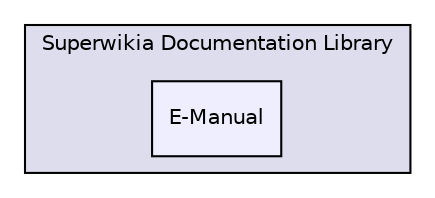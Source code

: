 digraph "Superwikia-Alpha-Codebase/Superwikia-Documentation-Library/Superwikia Documentation Library/E-Manual" {
  compound=true
  node [ fontsize="10", fontname="Helvetica"];
  edge [ labelfontsize="10", labelfontname="Helvetica"];
  subgraph clusterdir_112d5142b4f05e8052401605fb977884 {
    graph [ bgcolor="#ddddee", pencolor="black", label="Superwikia Documentation Library" fontname="Helvetica", fontsize="10", URL="dir_112d5142b4f05e8052401605fb977884.html"]
  dir_4a46222882ee1b51a3f0f8e3fc2c6668 [shape=box, label="E-Manual", style="filled", fillcolor="#eeeeff", pencolor="black", URL="dir_4a46222882ee1b51a3f0f8e3fc2c6668.html"];
  }
}
